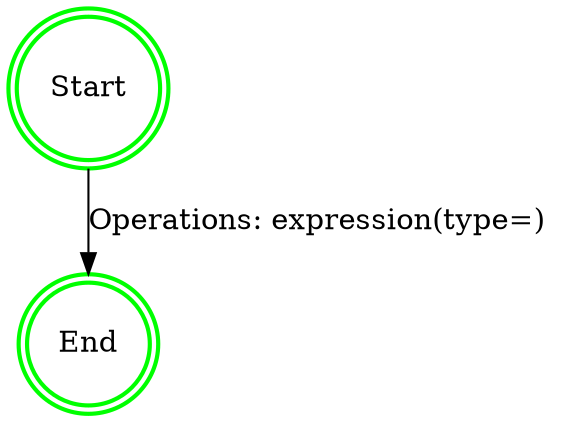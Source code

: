 digraph G {
    "End" [shape=doublecircle, color=green, style=bold];
    "Start" [shape=doublecircle, color=green, style=bold];
    "Start" -> "End" [label="Operations: expression(type=) "];
}
